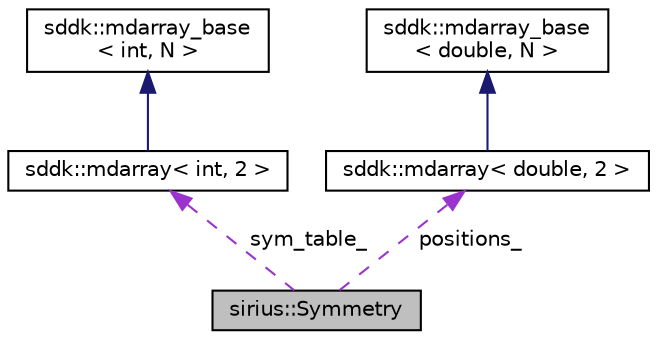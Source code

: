 digraph "sirius::Symmetry"
{
 // INTERACTIVE_SVG=YES
  edge [fontname="Helvetica",fontsize="10",labelfontname="Helvetica",labelfontsize="10"];
  node [fontname="Helvetica",fontsize="10",shape=record];
  Node1 [label="sirius::Symmetry",height=0.2,width=0.4,color="black", fillcolor="grey75", style="filled", fontcolor="black"];
  Node2 -> Node1 [dir="back",color="darkorchid3",fontsize="10",style="dashed",label=" sym_table_" ,fontname="Helvetica"];
  Node2 [label="sddk::mdarray\< int, 2 \>",height=0.2,width=0.4,color="black", fillcolor="white", style="filled",URL="$classsddk_1_1mdarray.html"];
  Node3 -> Node2 [dir="back",color="midnightblue",fontsize="10",style="solid",fontname="Helvetica"];
  Node3 [label="sddk::mdarray_base\l\< int, N \>",height=0.2,width=0.4,color="black", fillcolor="white", style="filled",URL="$classsddk_1_1mdarray__base.html"];
  Node4 -> Node1 [dir="back",color="darkorchid3",fontsize="10",style="dashed",label=" positions_" ,fontname="Helvetica"];
  Node4 [label="sddk::mdarray\< double, 2 \>",height=0.2,width=0.4,color="black", fillcolor="white", style="filled",URL="$classsddk_1_1mdarray.html"];
  Node5 -> Node4 [dir="back",color="midnightblue",fontsize="10",style="solid",fontname="Helvetica"];
  Node5 [label="sddk::mdarray_base\l\< double, N \>",height=0.2,width=0.4,color="black", fillcolor="white", style="filled",URL="$classsddk_1_1mdarray__base.html"];
}
